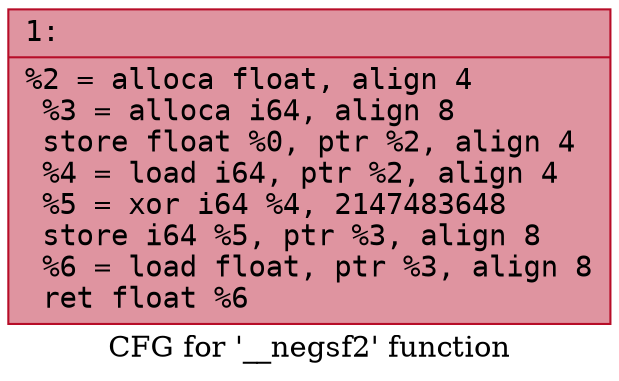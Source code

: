 digraph "CFG for '__negsf2' function" {
	label="CFG for '__negsf2' function";

	Node0x600000b265d0 [shape=record,color="#b70d28ff", style=filled, fillcolor="#b70d2870" fontname="Courier",label="{1:\l|  %2 = alloca float, align 4\l  %3 = alloca i64, align 8\l  store float %0, ptr %2, align 4\l  %4 = load i64, ptr %2, align 4\l  %5 = xor i64 %4, 2147483648\l  store i64 %5, ptr %3, align 8\l  %6 = load float, ptr %3, align 8\l  ret float %6\l}"];
}

